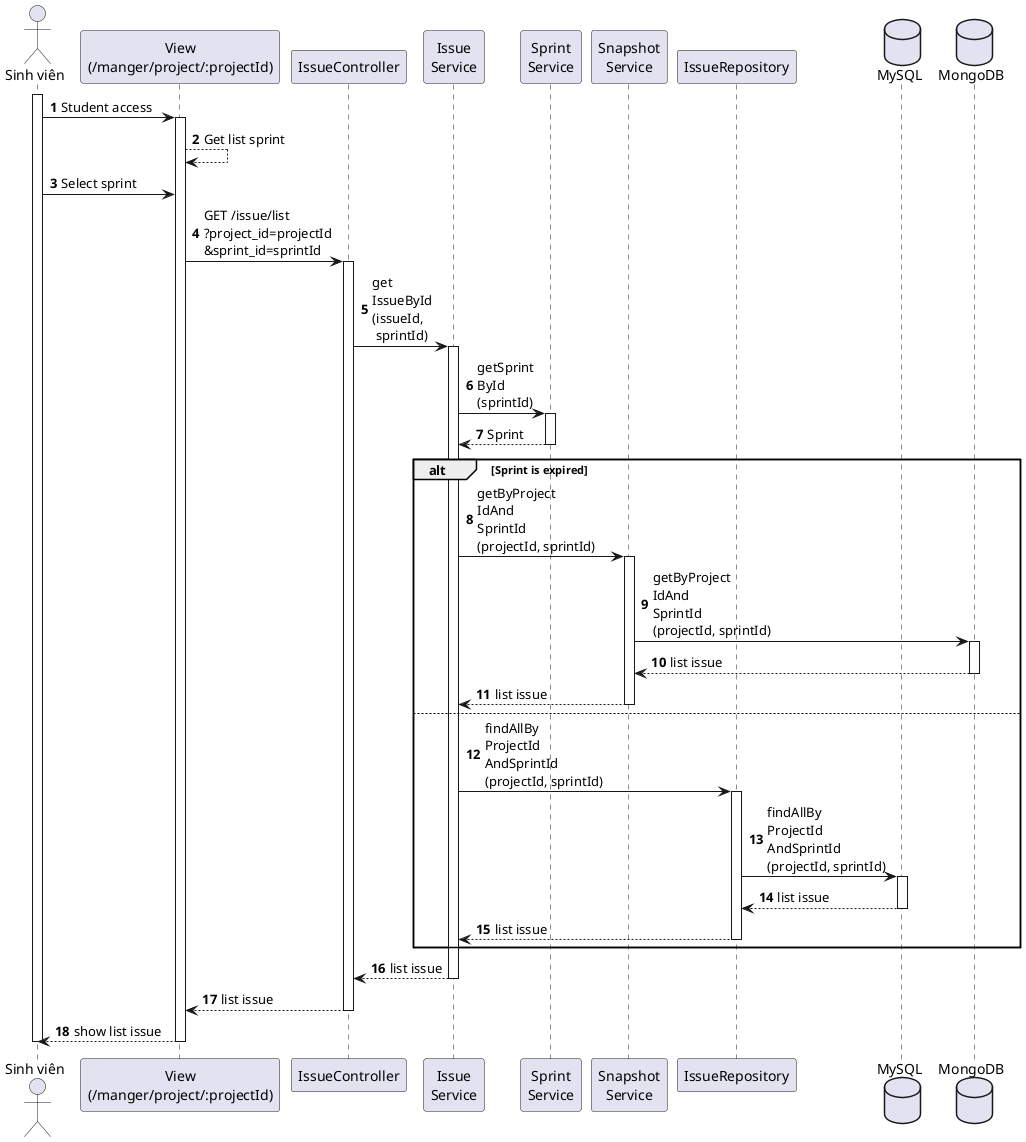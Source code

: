 @startuml
autonumber

actor "Sinh viên" as SV
participant "View\n(/manger/project/:projectId)" as View
participant "IssueController" as Controller
participant "Issue\nService" as Service
participant "Sprint\nService" as SprintService
participant "Snapshot\nService" as SnapshotService
participant "IssueRepository" as Repo
database "MySQL" as MySQL
database "MongoDB" as MongoDB

activate SV
SV -> View : Student access

activate View
View --> View : Get list sprint
SV -> View : Select sprint
View -> Controller : GET /issue/list\n?project_id=projectId\n&sprint_id=sprintId

activate Controller
Controller -> Service : get\nIssueById\n(issueId, \n sprintId)
activate Service
Service -> SprintService: getSprint\nById\n(sprintId)
activate SprintService
SprintService --> Service :  Sprint
deactivate SprintService

alt Sprint is expired
    Service -> SnapshotService : getByProject\nIdAnd\nSprintId\n(projectId, sprintId)
    activate SnapshotService
    SnapshotService -> MongoDB: getByProject\nIdAnd\nSprintId\n(projectId, sprintId)
    activate MongoDB
    MongoDB --> SnapshotService:  list issue
    deactivate MongoDB
    SnapshotService --> Service:  list issue
    deactivate SnapshotService
else
    Service -> Repo : findAllBy\nProjectId\nAndSprintId\n(projectId, sprintId)
    activate Repo
    Repo -> MySQL: findAllBy\nProjectId\nAndSprintId\n(projectId, sprintId)
    activate MySQL
    MySQL --> Repo:  list issue
    deactivate MySQL
    Repo --> Service:  list issue
    deactivate Repo
end

Service --> Controller :  list issue
deactivate Service
Controller --> View :  list issue
deactivate Controller
View --> SV : show list issue
deactivate View
deactivate SV
@enduml
